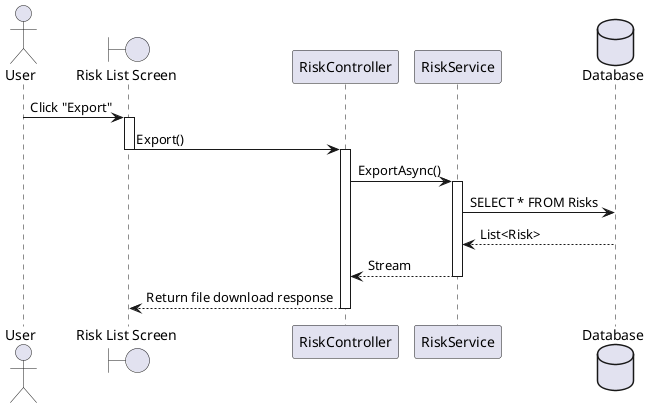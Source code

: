 @startuml

actor User
boundary "Risk List Screen" as Screen
participant "RiskController" as Controller
participant "RiskService" as Service
database "Database" as DB

User -> Screen : Click "Export"
activate Screen
Screen -> Controller : Export()
deactivate Screen
activate Controller

Controller -> Service : ExportAsync()
activate Service

Service -> DB : SELECT * FROM Risks
DB --> Service : List<Risk>

Service --> Controller : Stream
deactivate Service

Controller --> Screen : Return file download response
deactivate Controller
@enduml
